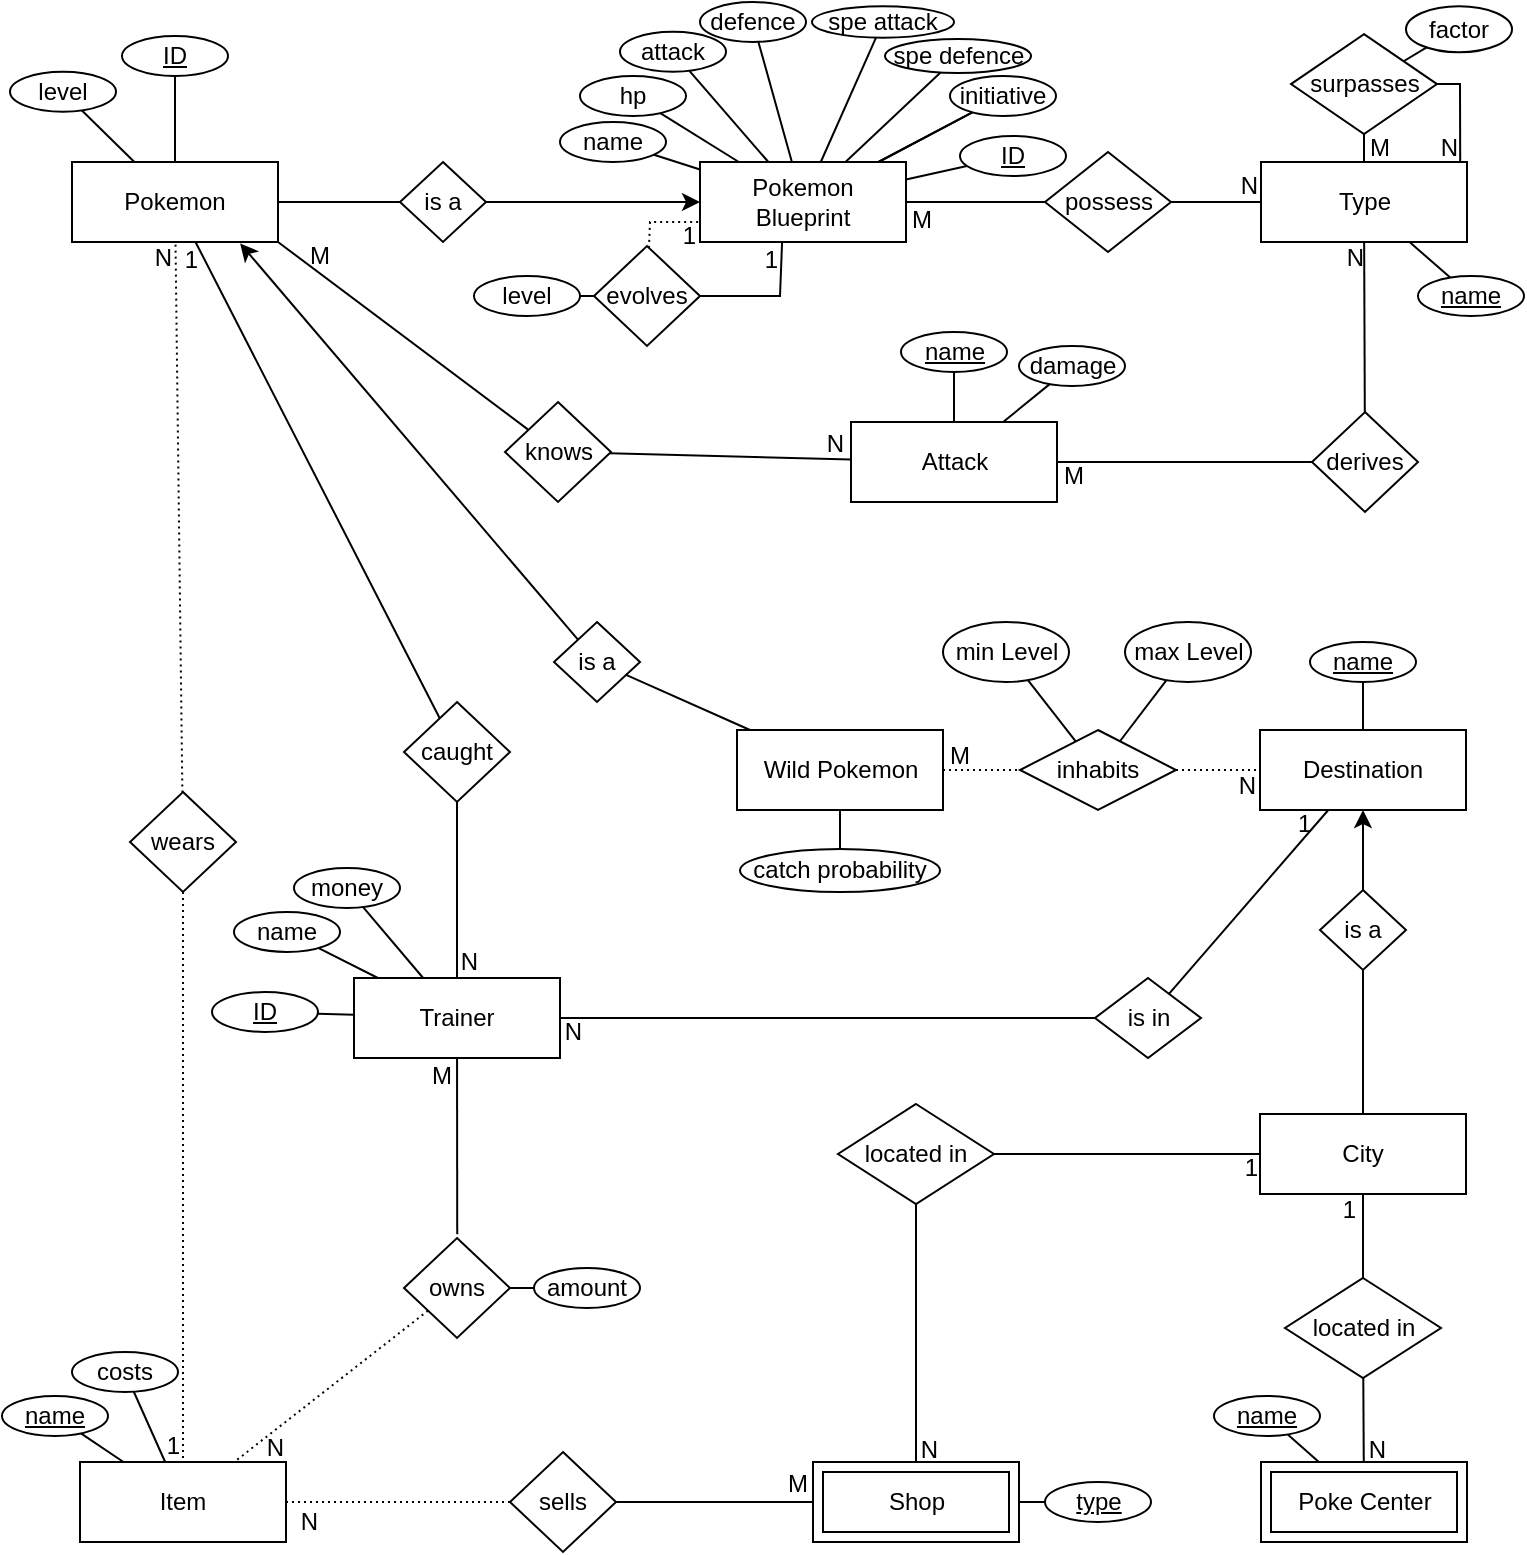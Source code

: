 <mxfile version="26.2.2">
  <diagram id="R2lEEEUBdFMjLlhIrx00" name="Page-1">
    <mxGraphModel dx="1428" dy="889" grid="1" gridSize="10" guides="1" tooltips="1" connect="1" arrows="1" fold="1" page="1" pageScale="1" pageWidth="780" pageHeight="780" math="0" shadow="0" extFonts="Permanent Marker^https://fonts.googleapis.com/css?family=Permanent+Marker">
      <root>
        <mxCell id="0" />
        <mxCell id="1" parent="0" />
        <mxCell id="oy4XWmKs3pjn0zVDLYOn-62" value="is a" style="shape=rhombus;perimeter=rhombusPerimeter;whiteSpace=wrap;html=1;align=center;" parent="1" vertex="1">
          <mxGeometry x="282" y="315" width="43" height="40" as="geometry" />
        </mxCell>
        <mxCell id="oy4XWmKs3pjn0zVDLYOn-63" value="Pokemon" style="whiteSpace=wrap;html=1;align=center;" parent="1" vertex="1">
          <mxGeometry x="41" y="85" width="103" height="40" as="geometry" />
        </mxCell>
        <mxCell id="oy4XWmKs3pjn0zVDLYOn-66" value="Wild Pokemon" style="whiteSpace=wrap;html=1;align=center;" parent="1" vertex="1">
          <mxGeometry x="373.5" y="369" width="103" height="40" as="geometry" />
        </mxCell>
        <mxCell id="oy4XWmKs3pjn0zVDLYOn-67" value="" style="endArrow=none;html=1;rounded=0;" parent="1" source="oy4XWmKs3pjn0zVDLYOn-62" target="oy4XWmKs3pjn0zVDLYOn-66" edge="1">
          <mxGeometry relative="1" as="geometry">
            <mxPoint x="325" y="325" as="sourcePoint" />
            <mxPoint x="485" y="325" as="targetPoint" />
          </mxGeometry>
        </mxCell>
        <mxCell id="oy4XWmKs3pjn0zVDLYOn-68" value="Destination" style="whiteSpace=wrap;html=1;align=center;" parent="1" vertex="1">
          <mxGeometry x="635" y="369" width="103" height="40" as="geometry" />
        </mxCell>
        <mxCell id="oy4XWmKs3pjn0zVDLYOn-69" value="Trainer" style="whiteSpace=wrap;html=1;align=center;" parent="1" vertex="1">
          <mxGeometry x="182" y="493" width="103" height="40" as="geometry" />
        </mxCell>
        <mxCell id="oy4XWmKs3pjn0zVDLYOn-70" value="Attack" style="whiteSpace=wrap;html=1;align=center;" parent="1" vertex="1">
          <mxGeometry x="430.5" y="215" width="103" height="40" as="geometry" />
        </mxCell>
        <mxCell id="oy4XWmKs3pjn0zVDLYOn-71" value="City" style="whiteSpace=wrap;html=1;align=center;" parent="1" vertex="1">
          <mxGeometry x="635" y="561" width="103" height="40" as="geometry" />
        </mxCell>
        <mxCell id="oy4XWmKs3pjn0zVDLYOn-74" style="edgeStyle=orthogonalEdgeStyle;rounded=0;orthogonalLoop=1;jettySize=auto;html=1;" parent="1" source="oy4XWmKs3pjn0zVDLYOn-73" target="oy4XWmKs3pjn0zVDLYOn-68" edge="1">
          <mxGeometry relative="1" as="geometry" />
        </mxCell>
        <mxCell id="oy4XWmKs3pjn0zVDLYOn-73" value="is a" style="shape=rhombus;perimeter=rhombusPerimeter;whiteSpace=wrap;html=1;align=center;" parent="1" vertex="1">
          <mxGeometry x="665" y="449" width="43" height="40" as="geometry" />
        </mxCell>
        <mxCell id="oy4XWmKs3pjn0zVDLYOn-75" value="" style="endArrow=none;html=1;rounded=0;" parent="1" source="oy4XWmKs3pjn0zVDLYOn-71" target="oy4XWmKs3pjn0zVDLYOn-73" edge="1">
          <mxGeometry relative="1" as="geometry">
            <mxPoint x="325" y="325" as="sourcePoint" />
            <mxPoint x="485" y="325" as="targetPoint" />
          </mxGeometry>
        </mxCell>
        <mxCell id="oy4XWmKs3pjn0zVDLYOn-80" value="caught" style="shape=rhombus;perimeter=rhombusPerimeter;whiteSpace=wrap;html=1;align=center;" parent="1" vertex="1">
          <mxGeometry x="207" y="355" width="53" height="50" as="geometry" />
        </mxCell>
        <mxCell id="oy4XWmKs3pjn0zVDLYOn-86" value="Poke Center" style="shape=ext;margin=3;double=1;whiteSpace=wrap;html=1;align=center;" parent="1" vertex="1">
          <mxGeometry x="635.5" y="735" width="103" height="40" as="geometry" />
        </mxCell>
        <mxCell id="oy4XWmKs3pjn0zVDLYOn-87" value="located in" style="shape=rhombus;perimeter=rhombusPerimeter;whiteSpace=wrap;html=1;align=center;" parent="1" vertex="1">
          <mxGeometry x="647.5" y="643" width="78" height="50" as="geometry" />
        </mxCell>
        <mxCell id="oy4XWmKs3pjn0zVDLYOn-90" value="Shop" style="shape=ext;margin=3;double=1;whiteSpace=wrap;html=1;align=center;" parent="1" vertex="1">
          <mxGeometry x="411.5" y="735" width="103" height="40" as="geometry" />
        </mxCell>
        <mxCell id="oy4XWmKs3pjn0zVDLYOn-92" value="located in" style="shape=rhombus;perimeter=rhombusPerimeter;whiteSpace=wrap;html=1;align=center;" parent="1" vertex="1">
          <mxGeometry x="424" y="556" width="78" height="50" as="geometry" />
        </mxCell>
        <mxCell id="oy4XWmKs3pjn0zVDLYOn-94" value="Item" style="whiteSpace=wrap;html=1;align=center;" parent="1" vertex="1">
          <mxGeometry x="45" y="735" width="103" height="40" as="geometry" />
        </mxCell>
        <mxCell id="oy4XWmKs3pjn0zVDLYOn-98" value="owns" style="shape=rhombus;perimeter=rhombusPerimeter;whiteSpace=wrap;html=1;align=center;" parent="1" vertex="1">
          <mxGeometry x="207" y="623" width="53" height="50" as="geometry" />
        </mxCell>
        <mxCell id="oy4XWmKs3pjn0zVDLYOn-106" value="" style="endArrow=none;html=1;rounded=0;" parent="1" target="oy4XWmKs3pjn0zVDLYOn-69" edge="1">
          <mxGeometry relative="1" as="geometry">
            <mxPoint x="233.62" y="621.113" as="sourcePoint" />
            <mxPoint x="234" y="542" as="targetPoint" />
          </mxGeometry>
        </mxCell>
        <mxCell id="oy4XWmKs3pjn0zVDLYOn-107" value="M" style="resizable=0;html=1;whiteSpace=wrap;align=right;verticalAlign=bottom;" parent="oy4XWmKs3pjn0zVDLYOn-106" connectable="0" vertex="1">
          <mxGeometry x="1" relative="1" as="geometry">
            <mxPoint x="-1" y="17" as="offset" />
          </mxGeometry>
        </mxCell>
        <mxCell id="oy4XWmKs3pjn0zVDLYOn-111" value="wears" style="shape=rhombus;perimeter=rhombusPerimeter;whiteSpace=wrap;html=1;align=center;" parent="1" vertex="1">
          <mxGeometry x="70" y="400" width="53" height="50" as="geometry" />
        </mxCell>
        <mxCell id="oy4XWmKs3pjn0zVDLYOn-122" value="" style="endArrow=none;html=1;rounded=0;" parent="1" source="oy4XWmKs3pjn0zVDLYOn-83" target="oy4XWmKs3pjn0zVDLYOn-70" edge="1">
          <mxGeometry relative="1" as="geometry">
            <mxPoint x="286.691" y="93.027" as="sourcePoint" />
            <mxPoint x="555.5" y="219" as="targetPoint" />
          </mxGeometry>
        </mxCell>
        <mxCell id="oy4XWmKs3pjn0zVDLYOn-124" value="N" style="resizable=0;html=1;whiteSpace=wrap;align=right;verticalAlign=bottom;" parent="oy4XWmKs3pjn0zVDLYOn-122" connectable="0" vertex="1">
          <mxGeometry x="1" relative="1" as="geometry">
            <mxPoint x="-2" y="1" as="offset" />
          </mxGeometry>
        </mxCell>
        <mxCell id="oy4XWmKs3pjn0zVDLYOn-125" value="" style="endArrow=none;html=1;rounded=0;exitX=1;exitY=1;exitDx=0;exitDy=0;" parent="1" source="oy4XWmKs3pjn0zVDLYOn-63" target="oy4XWmKs3pjn0zVDLYOn-83" edge="1">
          <mxGeometry relative="1" as="geometry">
            <mxPoint x="99" y="125" as="sourcePoint" />
            <mxPoint x="56" y="265" as="targetPoint" />
          </mxGeometry>
        </mxCell>
        <mxCell id="oy4XWmKs3pjn0zVDLYOn-126" value="M" style="resizable=0;html=1;whiteSpace=wrap;align=left;verticalAlign=bottom;" parent="oy4XWmKs3pjn0zVDLYOn-125" connectable="0" vertex="1">
          <mxGeometry x="-1" relative="1" as="geometry">
            <mxPoint x="14" y="15" as="offset" />
          </mxGeometry>
        </mxCell>
        <mxCell id="oy4XWmKs3pjn0zVDLYOn-83" value="knows" style="shape=rhombus;perimeter=rhombusPerimeter;whiteSpace=wrap;html=1;align=center;" parent="1" vertex="1">
          <mxGeometry x="257.5" y="205" width="53" height="50" as="geometry" />
        </mxCell>
        <mxCell id="oy4XWmKs3pjn0zVDLYOn-128" value="" style="endArrow=none;html=1;rounded=0;" parent="1" source="oy4XWmKs3pjn0zVDLYOn-80" target="oy4XWmKs3pjn0zVDLYOn-69" edge="1">
          <mxGeometry relative="1" as="geometry">
            <mxPoint x="355" y="415" as="sourcePoint" />
            <mxPoint x="515" y="415" as="targetPoint" />
          </mxGeometry>
        </mxCell>
        <mxCell id="oy4XWmKs3pjn0zVDLYOn-129" value="N" style="resizable=0;html=1;whiteSpace=wrap;align=right;verticalAlign=bottom;" parent="oy4XWmKs3pjn0zVDLYOn-128" connectable="0" vertex="1">
          <mxGeometry x="1" relative="1" as="geometry">
            <mxPoint x="12" as="offset" />
          </mxGeometry>
        </mxCell>
        <mxCell id="oy4XWmKs3pjn0zVDLYOn-130" value="" style="endArrow=none;html=1;rounded=0;" parent="1" source="oy4XWmKs3pjn0zVDLYOn-80" target="oy4XWmKs3pjn0zVDLYOn-63" edge="1">
          <mxGeometry relative="1" as="geometry">
            <mxPoint x="355" y="415" as="sourcePoint" />
            <mxPoint x="515" y="415" as="targetPoint" />
          </mxGeometry>
        </mxCell>
        <mxCell id="oy4XWmKs3pjn0zVDLYOn-131" value="1" style="resizable=0;html=1;whiteSpace=wrap;align=right;verticalAlign=bottom;" parent="oy4XWmKs3pjn0zVDLYOn-130" connectable="0" vertex="1">
          <mxGeometry x="1" relative="1" as="geometry">
            <mxPoint x="3" y="17" as="offset" />
          </mxGeometry>
        </mxCell>
        <mxCell id="oy4XWmKs3pjn0zVDLYOn-133" value="" style="endArrow=none;html=1;rounded=0;" parent="1" source="oy4XWmKs3pjn0zVDLYOn-68" target="oy4XWmKs3pjn0zVDLYOn-135" edge="1">
          <mxGeometry relative="1" as="geometry">
            <mxPoint x="477.5" y="395" as="sourcePoint" />
            <mxPoint x="477.5" y="205" as="targetPoint" />
          </mxGeometry>
        </mxCell>
        <mxCell id="oy4XWmKs3pjn0zVDLYOn-134" value="1" style="resizable=0;html=1;whiteSpace=wrap;align=left;verticalAlign=bottom;" parent="oy4XWmKs3pjn0zVDLYOn-133" connectable="0" vertex="1">
          <mxGeometry x="-1" relative="1" as="geometry">
            <mxPoint x="-17" y="15" as="offset" />
          </mxGeometry>
        </mxCell>
        <mxCell id="oy4XWmKs3pjn0zVDLYOn-135" value="is in" style="shape=rhombus;perimeter=rhombusPerimeter;whiteSpace=wrap;html=1;align=center;" parent="1" vertex="1">
          <mxGeometry x="552.5" y="493" width="53" height="40" as="geometry" />
        </mxCell>
        <mxCell id="oy4XWmKs3pjn0zVDLYOn-136" value="" style="endArrow=none;html=1;rounded=0;" parent="1" source="oy4XWmKs3pjn0zVDLYOn-135" target="oy4XWmKs3pjn0zVDLYOn-69" edge="1">
          <mxGeometry relative="1" as="geometry">
            <mxPoint x="117.5" y="405" as="sourcePoint" />
            <mxPoint x="477.5" y="205" as="targetPoint" />
          </mxGeometry>
        </mxCell>
        <mxCell id="oy4XWmKs3pjn0zVDLYOn-137" value="N" style="resizable=0;html=1;whiteSpace=wrap;align=right;verticalAlign=bottom;" parent="oy4XWmKs3pjn0zVDLYOn-136" connectable="0" vertex="1">
          <mxGeometry x="1" relative="1" as="geometry">
            <mxPoint x="12" y="15" as="offset" />
          </mxGeometry>
        </mxCell>
        <mxCell id="oy4XWmKs3pjn0zVDLYOn-141" value="" style="endArrow=none;html=1;rounded=0;" parent="1" source="oy4XWmKs3pjn0zVDLYOn-90" target="oy4XWmKs3pjn0zVDLYOn-95" edge="1">
          <mxGeometry relative="1" as="geometry">
            <mxPoint x="305" y="595" as="sourcePoint" />
            <mxPoint x="115" y="555" as="targetPoint" />
          </mxGeometry>
        </mxCell>
        <mxCell id="oy4XWmKs3pjn0zVDLYOn-142" value="M" style="resizable=0;html=1;whiteSpace=wrap;align=left;verticalAlign=bottom;" parent="oy4XWmKs3pjn0zVDLYOn-141" connectable="0" vertex="1">
          <mxGeometry x="-1" relative="1" as="geometry">
            <mxPoint x="-15" y="-1" as="offset" />
          </mxGeometry>
        </mxCell>
        <mxCell id="oy4XWmKs3pjn0zVDLYOn-95" value="sells" style="shape=rhombus;perimeter=rhombusPerimeter;whiteSpace=wrap;html=1;align=center;" parent="1" vertex="1">
          <mxGeometry x="260" y="730" width="53" height="50" as="geometry" />
        </mxCell>
        <mxCell id="oy4XWmKs3pjn0zVDLYOn-146" value="" style="endArrow=none;html=1;rounded=0;dashed=1;dashPattern=1 2;" parent="1" source="oy4XWmKs3pjn0zVDLYOn-98" target="oy4XWmKs3pjn0zVDLYOn-94" edge="1">
          <mxGeometry relative="1" as="geometry">
            <mxPoint x="185" y="525" as="sourcePoint" />
            <mxPoint x="515" y="415" as="targetPoint" />
          </mxGeometry>
        </mxCell>
        <mxCell id="oy4XWmKs3pjn0zVDLYOn-147" value="N" style="resizable=0;html=1;whiteSpace=wrap;align=right;verticalAlign=bottom;" parent="oy4XWmKs3pjn0zVDLYOn-146" connectable="0" vertex="1">
          <mxGeometry x="1" relative="1" as="geometry">
            <mxPoint x="26" y="1" as="offset" />
          </mxGeometry>
        </mxCell>
        <mxCell id="oy4XWmKs3pjn0zVDLYOn-148" value="" style="endArrow=none;html=1;rounded=0;" parent="1" source="oy4XWmKs3pjn0zVDLYOn-92" target="oy4XWmKs3pjn0zVDLYOn-90" edge="1">
          <mxGeometry relative="1" as="geometry">
            <mxPoint x="355" y="415" as="sourcePoint" />
            <mxPoint x="515" y="415" as="targetPoint" />
          </mxGeometry>
        </mxCell>
        <mxCell id="oy4XWmKs3pjn0zVDLYOn-149" value="N" style="resizable=0;html=1;whiteSpace=wrap;align=right;verticalAlign=bottom;" parent="oy4XWmKs3pjn0zVDLYOn-148" connectable="0" vertex="1">
          <mxGeometry x="1" relative="1" as="geometry">
            <mxPoint x="12" y="2" as="offset" />
          </mxGeometry>
        </mxCell>
        <mxCell id="oy4XWmKs3pjn0zVDLYOn-150" value="" style="endArrow=none;html=1;rounded=0;" parent="1" source="oy4XWmKs3pjn0zVDLYOn-92" target="oy4XWmKs3pjn0zVDLYOn-71" edge="1">
          <mxGeometry relative="1" as="geometry">
            <mxPoint x="535" y="625" as="sourcePoint" />
            <mxPoint x="415" y="619" as="targetPoint" />
          </mxGeometry>
        </mxCell>
        <mxCell id="oy4XWmKs3pjn0zVDLYOn-151" value="1" style="resizable=0;html=1;whiteSpace=wrap;align=right;verticalAlign=bottom;" parent="oy4XWmKs3pjn0zVDLYOn-150" connectable="0" vertex="1">
          <mxGeometry x="1" relative="1" as="geometry">
            <mxPoint y="15" as="offset" />
          </mxGeometry>
        </mxCell>
        <mxCell id="oy4XWmKs3pjn0zVDLYOn-152" value="" style="endArrow=none;html=1;rounded=0;" parent="1" source="oy4XWmKs3pjn0zVDLYOn-87" target="oy4XWmKs3pjn0zVDLYOn-86" edge="1">
          <mxGeometry relative="1" as="geometry">
            <mxPoint x="499" y="627" as="sourcePoint" />
            <mxPoint x="445" y="565" as="targetPoint" />
          </mxGeometry>
        </mxCell>
        <mxCell id="oy4XWmKs3pjn0zVDLYOn-153" value="N" style="resizable=0;html=1;whiteSpace=wrap;align=right;verticalAlign=bottom;" parent="oy4XWmKs3pjn0zVDLYOn-152" connectable="0" vertex="1">
          <mxGeometry x="1" relative="1" as="geometry">
            <mxPoint x="13" y="3" as="offset" />
          </mxGeometry>
        </mxCell>
        <mxCell id="oy4XWmKs3pjn0zVDLYOn-154" value="" style="endArrow=none;html=1;rounded=0;" parent="1" source="oy4XWmKs3pjn0zVDLYOn-87" target="oy4XWmKs3pjn0zVDLYOn-71" edge="1">
          <mxGeometry relative="1" as="geometry">
            <mxPoint x="559" y="623" as="sourcePoint" />
            <mxPoint x="645" y="599" as="targetPoint" />
          </mxGeometry>
        </mxCell>
        <mxCell id="oy4XWmKs3pjn0zVDLYOn-155" value="1" style="resizable=0;html=1;whiteSpace=wrap;align=right;verticalAlign=bottom;" parent="oy4XWmKs3pjn0zVDLYOn-154" connectable="0" vertex="1">
          <mxGeometry x="1" relative="1" as="geometry">
            <mxPoint x="-2" y="16" as="offset" />
          </mxGeometry>
        </mxCell>
        <mxCell id="EIcoKnqhOw7Y9KkXc619-2" value="Type" style="whiteSpace=wrap;html=1;align=center;" parent="1" vertex="1">
          <mxGeometry x="635.5" y="85" width="103" height="40" as="geometry" />
        </mxCell>
        <mxCell id="EIcoKnqhOw7Y9KkXc619-6" value="" style="endArrow=none;html=1;rounded=0;elbow=vertical;" parent="1" source="EIcoKnqhOw7Y9KkXc619-10" target="EIcoKnqhOw7Y9KkXc619-2" edge="1">
          <mxGeometry relative="1" as="geometry">
            <mxPoint x="325" y="455" as="sourcePoint" />
            <mxPoint x="485" y="455" as="targetPoint" />
          </mxGeometry>
        </mxCell>
        <mxCell id="EIcoKnqhOw7Y9KkXc619-8" value="N" style="resizable=0;html=1;whiteSpace=wrap;align=right;verticalAlign=bottom;" parent="EIcoKnqhOw7Y9KkXc619-6" connectable="0" vertex="1">
          <mxGeometry x="1" relative="1" as="geometry" />
        </mxCell>
        <mxCell id="EIcoKnqhOw7Y9KkXc619-9" style="edgeStyle=elbowEdgeStyle;shape=arrow;rounded=0;orthogonalLoop=1;jettySize=auto;elbow=vertical;html=1;exitX=0.5;exitY=1;exitDx=0;exitDy=0;" parent="1" source="EIcoKnqhOw7Y9KkXc619-2" target="EIcoKnqhOw7Y9KkXc619-2" edge="1">
          <mxGeometry relative="1" as="geometry" />
        </mxCell>
        <mxCell id="EIcoKnqhOw7Y9KkXc619-11" value="" style="endArrow=none;html=1;rounded=0;elbow=vertical;" parent="1" source="py68GvTZYO0u-INU6iXj-1" target="EIcoKnqhOw7Y9KkXc619-10" edge="1">
          <mxGeometry relative="1" as="geometry">
            <mxPoint x="115" y="11.5" as="sourcePoint" />
            <mxPoint x="391.606" y="216.505" as="targetPoint" />
          </mxGeometry>
        </mxCell>
        <mxCell id="EIcoKnqhOw7Y9KkXc619-12" value="M" style="resizable=0;html=1;whiteSpace=wrap;align=left;verticalAlign=bottom;" parent="EIcoKnqhOw7Y9KkXc619-11" connectable="0" vertex="1">
          <mxGeometry x="-1" relative="1" as="geometry">
            <mxPoint x="1" y="17" as="offset" />
          </mxGeometry>
        </mxCell>
        <mxCell id="EIcoKnqhOw7Y9KkXc619-10" value="possess" style="shape=rhombus;perimeter=rhombusPerimeter;whiteSpace=wrap;html=1;align=center;" parent="1" vertex="1">
          <mxGeometry x="527.5" y="80" width="63" height="50" as="geometry" />
        </mxCell>
        <mxCell id="EIcoKnqhOw7Y9KkXc619-14" value="" style="endArrow=none;html=1;rounded=0;elbow=vertical;entryX=0.967;entryY=0.011;entryDx=0;entryDy=0;entryPerimeter=0;" parent="1" source="EIcoKnqhOw7Y9KkXc619-17" target="EIcoKnqhOw7Y9KkXc619-2" edge="1">
          <mxGeometry relative="1" as="geometry">
            <mxPoint x="838.5" y="404.56" as="sourcePoint" />
            <mxPoint x="719" y="79.06" as="targetPoint" />
            <Array as="points">
              <mxPoint x="735" y="46.06" />
            </Array>
          </mxGeometry>
        </mxCell>
        <mxCell id="EIcoKnqhOw7Y9KkXc619-16" value="N" style="resizable=0;html=1;whiteSpace=wrap;align=right;verticalAlign=bottom;" parent="EIcoKnqhOw7Y9KkXc619-14" connectable="0" vertex="1">
          <mxGeometry x="1" relative="1" as="geometry">
            <mxPoint y="1" as="offset" />
          </mxGeometry>
        </mxCell>
        <mxCell id="EIcoKnqhOw7Y9KkXc619-21" value="" style="endArrow=none;html=1;rounded=0;elbow=vertical;" parent="1" source="EIcoKnqhOw7Y9KkXc619-2" target="EIcoKnqhOw7Y9KkXc619-17" edge="1">
          <mxGeometry relative="1" as="geometry">
            <mxPoint x="558.5" y="853.56" as="sourcePoint" />
            <mxPoint x="476.5" y="903.56" as="targetPoint" />
          </mxGeometry>
        </mxCell>
        <mxCell id="EIcoKnqhOw7Y9KkXc619-22" value="M" style="resizable=0;html=1;whiteSpace=wrap;align=left;verticalAlign=bottom;" parent="EIcoKnqhOw7Y9KkXc619-21" connectable="0" vertex="1">
          <mxGeometry x="-1" relative="1" as="geometry">
            <mxPoint x="1" y="1" as="offset" />
          </mxGeometry>
        </mxCell>
        <mxCell id="EIcoKnqhOw7Y9KkXc619-17" value="surpasses" style="shape=rhombus;perimeter=rhombusPerimeter;whiteSpace=wrap;html=1;align=center;" parent="1" vertex="1">
          <mxGeometry x="650.5" y="21.06" width="73" height="50" as="geometry" />
        </mxCell>
        <mxCell id="EIcoKnqhOw7Y9KkXc619-24" value="" style="endArrow=none;html=1;rounded=0;dashed=1;dashPattern=1 2;elbow=vertical;" parent="1" source="oy4XWmKs3pjn0zVDLYOn-76" target="oy4XWmKs3pjn0zVDLYOn-68" edge="1">
          <mxGeometry relative="1" as="geometry">
            <mxPoint x="325" y="455" as="sourcePoint" />
            <mxPoint x="485" y="455" as="targetPoint" />
          </mxGeometry>
        </mxCell>
        <mxCell id="EIcoKnqhOw7Y9KkXc619-26" value="N" style="resizable=0;html=1;whiteSpace=wrap;align=right;verticalAlign=bottom;" parent="EIcoKnqhOw7Y9KkXc619-24" connectable="0" vertex="1">
          <mxGeometry x="1" relative="1" as="geometry">
            <mxPoint x="-1" y="16" as="offset" />
          </mxGeometry>
        </mxCell>
        <mxCell id="EIcoKnqhOw7Y9KkXc619-28" value="" style="endArrow=none;html=1;rounded=0;dashed=1;dashPattern=1 2;elbow=vertical;" parent="1" source="oy4XWmKs3pjn0zVDLYOn-66" target="oy4XWmKs3pjn0zVDLYOn-76" edge="1">
          <mxGeometry relative="1" as="geometry">
            <mxPoint x="685" y="125" as="sourcePoint" />
            <mxPoint x="685" y="315" as="targetPoint" />
          </mxGeometry>
        </mxCell>
        <mxCell id="EIcoKnqhOw7Y9KkXc619-29" value="M" style="resizable=0;html=1;whiteSpace=wrap;align=left;verticalAlign=bottom;" parent="EIcoKnqhOw7Y9KkXc619-28" connectable="0" vertex="1">
          <mxGeometry x="-1" relative="1" as="geometry">
            <mxPoint x="1" y="1" as="offset" />
          </mxGeometry>
        </mxCell>
        <mxCell id="oy4XWmKs3pjn0zVDLYOn-76" value="inhabits" style="shape=rhombus;perimeter=rhombusPerimeter;whiteSpace=wrap;html=1;align=center;" parent="1" vertex="1">
          <mxGeometry x="515" y="369" width="78" height="40" as="geometry" />
        </mxCell>
        <mxCell id="EIcoKnqhOw7Y9KkXc619-31" value="" style="endArrow=none;html=1;rounded=0;dashed=1;dashPattern=1 2;elbow=vertical;" parent="1" source="oy4XWmKs3pjn0zVDLYOn-111" target="oy4XWmKs3pjn0zVDLYOn-63" edge="1">
          <mxGeometry relative="1" as="geometry">
            <mxPoint x="325" y="455" as="sourcePoint" />
            <mxPoint x="265" y="435" as="targetPoint" />
          </mxGeometry>
        </mxCell>
        <mxCell id="EIcoKnqhOw7Y9KkXc619-32" value="N" style="resizable=0;html=1;whiteSpace=wrap;align=right;verticalAlign=bottom;" parent="EIcoKnqhOw7Y9KkXc619-31" connectable="0" vertex="1">
          <mxGeometry x="1" relative="1" as="geometry">
            <mxPoint y="17" as="offset" />
          </mxGeometry>
        </mxCell>
        <mxCell id="EIcoKnqhOw7Y9KkXc619-33" value="" style="endArrow=none;html=1;rounded=0;dashed=1;dashPattern=1 2;elbow=vertical;" parent="1" source="oy4XWmKs3pjn0zVDLYOn-111" target="oy4XWmKs3pjn0zVDLYOn-94" edge="1">
          <mxGeometry relative="1" as="geometry">
            <mxPoint x="325" y="455" as="sourcePoint" />
            <mxPoint x="205" y="555" as="targetPoint" />
          </mxGeometry>
        </mxCell>
        <mxCell id="EIcoKnqhOw7Y9KkXc619-34" value="1" style="resizable=0;html=1;whiteSpace=wrap;align=right;verticalAlign=bottom;" parent="EIcoKnqhOw7Y9KkXc619-33" connectable="0" vertex="1">
          <mxGeometry x="1" relative="1" as="geometry" />
        </mxCell>
        <mxCell id="EIcoKnqhOw7Y9KkXc619-35" value="" style="endArrow=none;html=1;rounded=0;dashed=1;dashPattern=1 2;elbow=vertical;" parent="1" source="oy4XWmKs3pjn0zVDLYOn-95" target="oy4XWmKs3pjn0zVDLYOn-94" edge="1">
          <mxGeometry relative="1" as="geometry">
            <mxPoint x="325" y="455" as="sourcePoint" />
            <mxPoint x="485" y="455" as="targetPoint" />
          </mxGeometry>
        </mxCell>
        <mxCell id="EIcoKnqhOw7Y9KkXc619-36" value="N" style="resizable=0;html=1;whiteSpace=wrap;align=right;verticalAlign=bottom;" parent="EIcoKnqhOw7Y9KkXc619-35" connectable="0" vertex="1">
          <mxGeometry x="1" relative="1" as="geometry">
            <mxPoint x="17" y="18" as="offset" />
          </mxGeometry>
        </mxCell>
        <mxCell id="EIcoKnqhOw7Y9KkXc619-37" value="factor" style="ellipse;whiteSpace=wrap;html=1;align=center;" parent="1" vertex="1">
          <mxGeometry x="708" y="7.13" width="53" height="23" as="geometry" />
        </mxCell>
        <mxCell id="EIcoKnqhOw7Y9KkXc619-38" value="" style="endArrow=none;html=1;rounded=0;elbow=vertical;" parent="1" source="EIcoKnqhOw7Y9KkXc619-37" target="EIcoKnqhOw7Y9KkXc619-17" edge="1">
          <mxGeometry relative="1" as="geometry">
            <mxPoint x="371" y="1035.06" as="sourcePoint" />
            <mxPoint x="531" y="1035.06" as="targetPoint" />
          </mxGeometry>
        </mxCell>
        <mxCell id="EIcoKnqhOw7Y9KkXc619-39" value="hp" style="ellipse;whiteSpace=wrap;html=1;align=center;" parent="1" vertex="1">
          <mxGeometry x="295" y="42" width="53" height="20" as="geometry" />
        </mxCell>
        <mxCell id="EIcoKnqhOw7Y9KkXc619-40" value="" style="endArrow=none;html=1;rounded=0;elbow=vertical;" parent="1" source="EIcoKnqhOw7Y9KkXc619-39" target="py68GvTZYO0u-INU6iXj-1" edge="1">
          <mxGeometry relative="1" as="geometry">
            <mxPoint x="542.5" y="178" as="sourcePoint" />
            <mxPoint x="378.411" y="48" as="targetPoint" />
          </mxGeometry>
        </mxCell>
        <mxCell id="EIcoKnqhOw7Y9KkXc619-41" value="attack" style="ellipse;whiteSpace=wrap;html=1;align=center;" parent="1" vertex="1">
          <mxGeometry x="315" y="19.88" width="53" height="20" as="geometry" />
        </mxCell>
        <mxCell id="EIcoKnqhOw7Y9KkXc619-42" value="" style="endArrow=none;html=1;rounded=0;elbow=vertical;" parent="1" source="EIcoKnqhOw7Y9KkXc619-41" target="py68GvTZYO0u-INU6iXj-1" edge="1">
          <mxGeometry relative="1" as="geometry">
            <mxPoint x="647.5" y="198" as="sourcePoint" />
            <mxPoint x="390.956" y="48" as="targetPoint" />
          </mxGeometry>
        </mxCell>
        <mxCell id="EIcoKnqhOw7Y9KkXc619-43" value="defence" style="ellipse;whiteSpace=wrap;html=1;align=center;" parent="1" vertex="1">
          <mxGeometry x="355" y="5" width="53" height="20" as="geometry" />
        </mxCell>
        <mxCell id="EIcoKnqhOw7Y9KkXc619-44" value="" style="endArrow=none;html=1;rounded=0;elbow=vertical;" parent="1" source="EIcoKnqhOw7Y9KkXc619-43" target="py68GvTZYO0u-INU6iXj-1" edge="1">
          <mxGeometry relative="1" as="geometry">
            <mxPoint x="368.5" y="-22" as="sourcePoint" />
            <mxPoint x="403.5" y="48" as="targetPoint" />
          </mxGeometry>
        </mxCell>
        <mxCell id="EIcoKnqhOw7Y9KkXc619-45" value="catch&amp;nbsp;&lt;span style=&quot;background-color: transparent; color: light-dark(rgb(0, 0, 0), rgb(255, 255, 255));&quot;&gt;probability&lt;/span&gt;" style="ellipse;whiteSpace=wrap;html=1;align=center;" parent="1" vertex="1">
          <mxGeometry x="375" y="428.5" width="100" height="21.5" as="geometry" />
        </mxCell>
        <mxCell id="EIcoKnqhOw7Y9KkXc619-47" value="" style="endArrow=none;html=1;rounded=0;elbow=vertical;" parent="1" source="EIcoKnqhOw7Y9KkXc619-45" target="oy4XWmKs3pjn0zVDLYOn-66" edge="1">
          <mxGeometry relative="1" as="geometry">
            <mxPoint x="115" y="15" as="sourcePoint" />
            <mxPoint x="120" y="105" as="targetPoint" />
          </mxGeometry>
        </mxCell>
        <mxCell id="EIcoKnqhOw7Y9KkXc619-48" value="level" style="ellipse;whiteSpace=wrap;html=1;align=center;" parent="1" vertex="1">
          <mxGeometry x="10" y="39.88" width="53" height="20" as="geometry" />
        </mxCell>
        <mxCell id="EIcoKnqhOw7Y9KkXc619-49" value="" style="endArrow=none;html=1;rounded=0;elbow=vertical;" parent="1" source="EIcoKnqhOw7Y9KkXc619-48" target="oy4XWmKs3pjn0zVDLYOn-63" edge="1">
          <mxGeometry relative="1" as="geometry">
            <mxPoint x="166" y="-43" as="sourcePoint" />
            <mxPoint x="80.5" y="62" as="targetPoint" />
          </mxGeometry>
        </mxCell>
        <mxCell id="EIcoKnqhOw7Y9KkXc619-50" value="min Level" style="ellipse;whiteSpace=wrap;html=1;align=center;" parent="1" vertex="1">
          <mxGeometry x="476.5" y="315" width="63" height="30" as="geometry" />
        </mxCell>
        <mxCell id="EIcoKnqhOw7Y9KkXc619-52" value="" style="endArrow=none;html=1;rounded=0;elbow=vertical;" parent="1" source="oy4XWmKs3pjn0zVDLYOn-76" target="EIcoKnqhOw7Y9KkXc619-50" edge="1">
          <mxGeometry relative="1" as="geometry">
            <mxPoint x="230" y="215" as="sourcePoint" />
            <mxPoint x="390" y="215" as="targetPoint" />
          </mxGeometry>
        </mxCell>
        <mxCell id="EIcoKnqhOw7Y9KkXc619-53" value="name" style="ellipse;whiteSpace=wrap;html=1;align=center;" parent="1" vertex="1">
          <mxGeometry x="285" y="65" width="53" height="20" as="geometry" />
        </mxCell>
        <mxCell id="EIcoKnqhOw7Y9KkXc619-54" value="" style="endArrow=none;html=1;rounded=0;elbow=vertical;" parent="1" source="EIcoKnqhOw7Y9KkXc619-53" target="py68GvTZYO0u-INU6iXj-1" edge="1">
          <mxGeometry relative="1" as="geometry">
            <mxPoint x="476.5" y="-22" as="sourcePoint" />
            <mxPoint x="366.948" y="48" as="targetPoint" />
          </mxGeometry>
        </mxCell>
        <mxCell id="EIcoKnqhOw7Y9KkXc619-57" value="" style="endArrow=none;html=1;rounded=0;elbow=vertical;" parent="1" source="jV4Vpd2NY_LCtvI46k15-21" target="py68GvTZYO0u-INU6iXj-1" edge="1">
          <mxGeometry relative="1" as="geometry">
            <mxPoint x="489.04" y="113.951" as="sourcePoint" />
            <mxPoint x="458" y="114.5" as="targetPoint" />
          </mxGeometry>
        </mxCell>
        <mxCell id="EIcoKnqhOw7Y9KkXc619-59" value="" style="endArrow=none;html=1;rounded=0;elbow=vertical;" parent="1" source="EIcoKnqhOw7Y9KkXc619-82" target="EIcoKnqhOw7Y9KkXc619-2" edge="1">
          <mxGeometry relative="1" as="geometry">
            <mxPoint x="670.749" y="420.878" as="sourcePoint" />
            <mxPoint x="217.5" y="982.06" as="targetPoint" />
          </mxGeometry>
        </mxCell>
        <mxCell id="EIcoKnqhOw7Y9KkXc619-60" value="name" style="ellipse;whiteSpace=wrap;html=1;align=center;" parent="1" vertex="1">
          <mxGeometry x="122" y="460" width="53" height="20" as="geometry" />
        </mxCell>
        <mxCell id="EIcoKnqhOw7Y9KkXc619-64" value="" style="endArrow=none;html=1;rounded=0;elbow=vertical;" parent="1" source="oy4XWmKs3pjn0zVDLYOn-69" target="EIcoKnqhOw7Y9KkXc619-60" edge="1">
          <mxGeometry relative="1" as="geometry">
            <mxPoint x="130" y="423" as="sourcePoint" />
            <mxPoint x="290" y="423" as="targetPoint" />
          </mxGeometry>
        </mxCell>
        <mxCell id="EIcoKnqhOw7Y9KkXc619-66" value="" style="endArrow=none;html=1;rounded=0;elbow=vertical;" parent="1" source="oy4XWmKs3pjn0zVDLYOn-94" target="EIcoKnqhOw7Y9KkXc619-77" edge="1">
          <mxGeometry relative="1" as="geometry">
            <mxPoint x="-10" y="705" as="sourcePoint" />
            <mxPoint x="30" y="675" as="targetPoint" />
          </mxGeometry>
        </mxCell>
        <mxCell id="EIcoKnqhOw7Y9KkXc619-69" value="" style="endArrow=none;html=1;rounded=0;elbow=vertical;" parent="1" source="oy4XWmKs3pjn0zVDLYOn-68" target="EIcoKnqhOw7Y9KkXc619-90" edge="1">
          <mxGeometry relative="1" as="geometry">
            <mxPoint x="665" y="345" as="sourcePoint" />
            <mxPoint x="725.715" y="375.715" as="targetPoint" />
          </mxGeometry>
        </mxCell>
        <mxCell id="EIcoKnqhOw7Y9KkXc619-71" value="" style="endArrow=none;html=1;rounded=0;elbow=vertical;" parent="1" source="oy4XWmKs3pjn0zVDLYOn-69" target="EIcoKnqhOw7Y9KkXc619-72" edge="1">
          <mxGeometry relative="1" as="geometry">
            <mxPoint x="158" y="333" as="sourcePoint" />
            <mxPoint x="162.785" y="301.725" as="targetPoint" />
          </mxGeometry>
        </mxCell>
        <mxCell id="EIcoKnqhOw7Y9KkXc619-72" value="ID" style="ellipse;whiteSpace=wrap;html=1;align=center;fontStyle=4;" parent="1" vertex="1">
          <mxGeometry x="111" y="500" width="53" height="20" as="geometry" />
        </mxCell>
        <mxCell id="EIcoKnqhOw7Y9KkXc619-75" value="" style="endArrow=none;html=1;rounded=0;elbow=vertical;entryX=0.5;entryY=0;entryDx=0;entryDy=0;" parent="1" source="oy4XWmKs3pjn0zVDLYOn-70" target="EIcoKnqhOw7Y9KkXc619-76" edge="1">
          <mxGeometry relative="1" as="geometry">
            <mxPoint x="352.5" y="655.26" as="sourcePoint" />
            <mxPoint x="482.0" y="277" as="targetPoint" />
          </mxGeometry>
        </mxCell>
        <mxCell id="EIcoKnqhOw7Y9KkXc619-76" value="name" style="ellipse;whiteSpace=wrap;html=1;align=center;fontStyle=4;" parent="1" vertex="1">
          <mxGeometry x="455.5" y="170" width="53" height="20" as="geometry" />
        </mxCell>
        <mxCell id="EIcoKnqhOw7Y9KkXc619-77" value="name" style="ellipse;whiteSpace=wrap;html=1;align=center;fontStyle=4;" parent="1" vertex="1">
          <mxGeometry x="6" y="702" width="53" height="20" as="geometry" />
        </mxCell>
        <mxCell id="EIcoKnqhOw7Y9KkXc619-78" value="max Level" style="ellipse;whiteSpace=wrap;html=1;align=center;" parent="1" vertex="1">
          <mxGeometry x="567.5" y="315" width="63" height="30" as="geometry" />
        </mxCell>
        <mxCell id="EIcoKnqhOw7Y9KkXc619-79" value="" style="endArrow=none;html=1;rounded=0;elbow=vertical;" parent="1" source="oy4XWmKs3pjn0zVDLYOn-76" target="EIcoKnqhOw7Y9KkXc619-78" edge="1">
          <mxGeometry relative="1" as="geometry">
            <mxPoint x="710" y="213" as="sourcePoint" />
            <mxPoint x="735" y="193" as="targetPoint" />
          </mxGeometry>
        </mxCell>
        <mxCell id="EIcoKnqhOw7Y9KkXc619-82" value="name" style="ellipse;whiteSpace=wrap;html=1;align=center;fontStyle=4;" parent="1" vertex="1">
          <mxGeometry x="714" y="142" width="53" height="20" as="geometry" />
        </mxCell>
        <mxCell id="EIcoKnqhOw7Y9KkXc619-83" value="money" style="ellipse;whiteSpace=wrap;html=1;align=center;" parent="1" vertex="1">
          <mxGeometry x="152" y="438" width="53" height="20" as="geometry" />
        </mxCell>
        <mxCell id="EIcoKnqhOw7Y9KkXc619-84" value="" style="endArrow=none;html=1;rounded=0;elbow=vertical;" parent="1" source="oy4XWmKs3pjn0zVDLYOn-69" target="EIcoKnqhOw7Y9KkXc619-83" edge="1">
          <mxGeometry relative="1" as="geometry">
            <mxPoint x="138" y="463" as="sourcePoint" />
            <mxPoint x="315" y="563" as="targetPoint" />
          </mxGeometry>
        </mxCell>
        <mxCell id="EIcoKnqhOw7Y9KkXc619-85" value="costs" style="ellipse;whiteSpace=wrap;html=1;align=center;" parent="1" vertex="1">
          <mxGeometry x="41" y="680" width="53" height="20" as="geometry" />
        </mxCell>
        <mxCell id="EIcoKnqhOw7Y9KkXc619-86" value="" style="endArrow=none;html=1;rounded=0;elbow=vertical;" parent="1" source="oy4XWmKs3pjn0zVDLYOn-94" target="EIcoKnqhOw7Y9KkXc619-85" edge="1">
          <mxGeometry relative="1" as="geometry">
            <mxPoint x="232" y="325" as="sourcePoint" />
            <mxPoint x="425" y="525" as="targetPoint" />
          </mxGeometry>
        </mxCell>
        <mxCell id="EIcoKnqhOw7Y9KkXc619-90" value="name" style="ellipse;whiteSpace=wrap;html=1;align=center;fontStyle=4;" parent="1" vertex="1">
          <mxGeometry x="660" y="325" width="53" height="20" as="geometry" />
        </mxCell>
        <mxCell id="SKxqaBeNZBVm__Oe-bV2-2" value="" style="endArrow=none;html=1;rounded=0;elbow=vertical;" parent="1" source="SKxqaBeNZBVm__Oe-bV2-1" target="py68GvTZYO0u-INU6iXj-1" edge="1">
          <mxGeometry relative="1" as="geometry">
            <mxPoint x="422.5" y="-23.5" as="sourcePoint" />
            <mxPoint x="416.044" y="48" as="targetPoint" />
          </mxGeometry>
        </mxCell>
        <mxCell id="BG2wjlnEhy1xPEQz9ARY-1" value="derives" style="shape=rhombus;perimeter=rhombusPerimeter;whiteSpace=wrap;html=1;align=center;" parent="1" vertex="1">
          <mxGeometry x="661" y="210" width="53" height="50" as="geometry" />
        </mxCell>
        <mxCell id="BG2wjlnEhy1xPEQz9ARY-2" value="" style="endArrow=none;html=1;rounded=0;elbow=vertical;" parent="1" source="BG2wjlnEhy1xPEQz9ARY-1" target="EIcoKnqhOw7Y9KkXc619-2" edge="1">
          <mxGeometry relative="1" as="geometry">
            <mxPoint x="670.99" y="647" as="sourcePoint" />
            <mxPoint x="730.027" y="157" as="targetPoint" />
          </mxGeometry>
        </mxCell>
        <mxCell id="BG2wjlnEhy1xPEQz9ARY-3" value="N" style="resizable=0;html=1;whiteSpace=wrap;align=right;verticalAlign=bottom;" parent="BG2wjlnEhy1xPEQz9ARY-2" connectable="0" vertex="1">
          <mxGeometry x="1" relative="1" as="geometry">
            <mxPoint x="1" y="16" as="offset" />
          </mxGeometry>
        </mxCell>
        <mxCell id="BG2wjlnEhy1xPEQz9ARY-4" value="" style="endArrow=none;html=1;rounded=0;elbow=vertical;" parent="1" source="oy4XWmKs3pjn0zVDLYOn-70" target="BG2wjlnEhy1xPEQz9ARY-1" edge="1">
          <mxGeometry relative="1" as="geometry">
            <mxPoint x="559.464" y="181.76" as="sourcePoint" />
            <mxPoint x="395.758" y="120.002" as="targetPoint" />
          </mxGeometry>
        </mxCell>
        <mxCell id="BG2wjlnEhy1xPEQz9ARY-5" value="M" style="resizable=0;html=1;whiteSpace=wrap;align=left;verticalAlign=bottom;" parent="BG2wjlnEhy1xPEQz9ARY-4" connectable="0" vertex="1">
          <mxGeometry x="-1" relative="1" as="geometry">
            <mxPoint x="1" y="15" as="offset" />
          </mxGeometry>
        </mxCell>
        <mxCell id="BG2wjlnEhy1xPEQz9ARY-6" value="type" style="ellipse;whiteSpace=wrap;html=1;align=center;fontStyle=4;" parent="1" vertex="1">
          <mxGeometry x="527.5" y="745" width="53" height="20" as="geometry" />
        </mxCell>
        <mxCell id="BG2wjlnEhy1xPEQz9ARY-8" value="" style="endArrow=none;html=1;rounded=0;" parent="1" source="BG2wjlnEhy1xPEQz9ARY-6" target="oy4XWmKs3pjn0zVDLYOn-90" edge="1">
          <mxGeometry relative="1" as="geometry">
            <mxPoint x="290" y="462" as="sourcePoint" />
            <mxPoint x="450" y="462" as="targetPoint" />
          </mxGeometry>
        </mxCell>
        <mxCell id="BG2wjlnEhy1xPEQz9ARY-10" value="" style="endArrow=none;html=1;rounded=0;elbow=vertical;" parent="1" source="oy4XWmKs3pjn0zVDLYOn-86" target="BG2wjlnEhy1xPEQz9ARY-11" edge="1">
          <mxGeometry relative="1" as="geometry">
            <mxPoint x="665" y="705" as="sourcePoint" />
            <mxPoint x="650" y="625" as="targetPoint" />
          </mxGeometry>
        </mxCell>
        <mxCell id="BG2wjlnEhy1xPEQz9ARY-11" value="name" style="ellipse;whiteSpace=wrap;html=1;align=center;fontStyle=4;" parent="1" vertex="1">
          <mxGeometry x="612" y="702" width="53" height="20" as="geometry" />
        </mxCell>
        <mxCell id="BG2wjlnEhy1xPEQz9ARY-13" value="damage" style="ellipse;whiteSpace=wrap;html=1;align=center;" parent="1" vertex="1">
          <mxGeometry x="514.5" y="177" width="53" height="20" as="geometry" />
        </mxCell>
        <mxCell id="BG2wjlnEhy1xPEQz9ARY-14" value="" style="endArrow=none;html=1;rounded=0;elbow=vertical;" parent="1" source="oy4XWmKs3pjn0zVDLYOn-70" target="BG2wjlnEhy1xPEQz9ARY-13" edge="1">
          <mxGeometry relative="1" as="geometry">
            <mxPoint x="729.5" y="656.26" as="sourcePoint" />
            <mxPoint x="526.763" y="270.944" as="targetPoint" />
          </mxGeometry>
        </mxCell>
        <mxCell id="BG2wjlnEhy1xPEQz9ARY-15" value="amount" style="ellipse;whiteSpace=wrap;html=1;align=center;" parent="1" vertex="1">
          <mxGeometry x="272" y="638" width="53" height="20" as="geometry" />
        </mxCell>
        <mxCell id="BG2wjlnEhy1xPEQz9ARY-16" value="" style="endArrow=none;html=1;rounded=0;elbow=vertical;" parent="1" source="BG2wjlnEhy1xPEQz9ARY-15" target="oy4XWmKs3pjn0zVDLYOn-98" edge="1">
          <mxGeometry relative="1" as="geometry">
            <mxPoint x="299" y="662" as="sourcePoint" />
            <mxPoint x="264" y="629" as="targetPoint" />
          </mxGeometry>
        </mxCell>
        <mxCell id="zmXSOXtUOnebCPKsorQv-1" value="evolves" style="shape=rhombus;perimeter=rhombusPerimeter;whiteSpace=wrap;html=1;align=center;direction=south;" parent="1" vertex="1">
          <mxGeometry x="302" y="127" width="53" height="50" as="geometry" />
        </mxCell>
        <mxCell id="zmXSOXtUOnebCPKsorQv-2" value="" style="endArrow=none;html=1;rounded=0;dashed=1;dashPattern=1 2;entryX=0;entryY=0.75;entryDx=0;entryDy=0;" parent="1" source="zmXSOXtUOnebCPKsorQv-1" target="py68GvTZYO0u-INU6iXj-1" edge="1">
          <mxGeometry relative="1" as="geometry">
            <mxPoint x="330.47" y="125.972" as="sourcePoint" />
            <mxPoint x="524.56" y="128.5" as="targetPoint" />
            <Array as="points">
              <mxPoint x="330" y="115" />
            </Array>
          </mxGeometry>
        </mxCell>
        <mxCell id="zmXSOXtUOnebCPKsorQv-3" value="1" style="resizable=0;html=1;whiteSpace=wrap;align=right;verticalAlign=bottom;" parent="zmXSOXtUOnebCPKsorQv-2" connectable="0" vertex="1">
          <mxGeometry x="1" relative="1" as="geometry">
            <mxPoint x="-1" y="15" as="offset" />
          </mxGeometry>
        </mxCell>
        <mxCell id="zmXSOXtUOnebCPKsorQv-4" value="" style="endArrow=none;html=1;rounded=0;entryX=0.4;entryY=0.9;entryDx=0;entryDy=0;entryPerimeter=0;" parent="1" source="zmXSOXtUOnebCPKsorQv-1" target="py68GvTZYO0u-INU6iXj-1" edge="1">
          <mxGeometry relative="1" as="geometry">
            <mxPoint x="357.144" y="150.808" as="sourcePoint" />
            <mxPoint x="567.501" y="78.5" as="targetPoint" />
            <Array as="points">
              <mxPoint x="395" y="152" />
            </Array>
          </mxGeometry>
        </mxCell>
        <mxCell id="zmXSOXtUOnebCPKsorQv-5" value="1" style="resizable=0;html=1;whiteSpace=wrap;align=right;verticalAlign=bottom;" parent="zmXSOXtUOnebCPKsorQv-4" connectable="0" vertex="1">
          <mxGeometry x="1" relative="1" as="geometry">
            <mxPoint x="-1" y="21" as="offset" />
          </mxGeometry>
        </mxCell>
        <mxCell id="zmXSOXtUOnebCPKsorQv-6" value="level" style="ellipse;whiteSpace=wrap;html=1;align=center;" parent="1" vertex="1">
          <mxGeometry x="242" y="142" width="53" height="20" as="geometry" />
        </mxCell>
        <mxCell id="zmXSOXtUOnebCPKsorQv-7" value="" style="endArrow=none;html=1;rounded=0;" parent="1" source="zmXSOXtUOnebCPKsorQv-1" target="zmXSOXtUOnebCPKsorQv-6" edge="1">
          <mxGeometry relative="1" as="geometry">
            <mxPoint x="344.364" y="162.864" as="sourcePoint" />
            <mxPoint x="350" y="43.5" as="targetPoint" />
          </mxGeometry>
        </mxCell>
        <mxCell id="py68GvTZYO0u-INU6iXj-1" value="Pokemon Blueprint" style="whiteSpace=wrap;html=1;align=center;" parent="1" vertex="1">
          <mxGeometry x="355" y="85" width="103" height="40" as="geometry" />
        </mxCell>
        <mxCell id="jV4Vpd2NY_LCtvI46k15-5" value="" style="endArrow=classic;html=1;rounded=0;entryX=0.816;entryY=1.017;entryDx=0;entryDy=0;entryPerimeter=0;" parent="1" source="oy4XWmKs3pjn0zVDLYOn-62" target="oy4XWmKs3pjn0zVDLYOn-63" edge="1">
          <mxGeometry width="50" height="50" relative="1" as="geometry">
            <mxPoint x="340" y="162" as="sourcePoint" />
            <mxPoint x="390" y="112" as="targetPoint" />
          </mxGeometry>
        </mxCell>
        <mxCell id="jV4Vpd2NY_LCtvI46k15-8" value="" style="endArrow=none;html=1;rounded=0;" parent="1" source="jV4Vpd2NY_LCtvI46k15-10" target="oy4XWmKs3pjn0zVDLYOn-63" edge="1">
          <mxGeometry relative="1" as="geometry">
            <mxPoint x="325" y="282" as="sourcePoint" />
            <mxPoint x="636" y="62" as="targetPoint" />
          </mxGeometry>
        </mxCell>
        <mxCell id="jV4Vpd2NY_LCtvI46k15-9" value="" style="endArrow=classic;html=1;rounded=0;" parent="1" source="jV4Vpd2NY_LCtvI46k15-10" target="py68GvTZYO0u-INU6iXj-1" edge="1">
          <mxGeometry width="50" height="50" relative="1" as="geometry">
            <mxPoint x="390.5" y="379" as="sourcePoint" />
            <mxPoint x="191.5" y="322" as="targetPoint" />
          </mxGeometry>
        </mxCell>
        <mxCell id="jV4Vpd2NY_LCtvI46k15-10" value="is a" style="shape=rhombus;perimeter=rhombusPerimeter;whiteSpace=wrap;html=1;align=center;" parent="1" vertex="1">
          <mxGeometry x="205" y="85" width="43" height="40" as="geometry" />
        </mxCell>
        <mxCell id="jV4Vpd2NY_LCtvI46k15-11" value="ID" style="ellipse;whiteSpace=wrap;html=1;align=center;fontStyle=4;" parent="1" vertex="1">
          <mxGeometry x="66" y="22" width="53" height="20" as="geometry" />
        </mxCell>
        <mxCell id="jV4Vpd2NY_LCtvI46k15-12" value="" style="endArrow=none;html=1;rounded=0;elbow=vertical;" parent="1" source="jV4Vpd2NY_LCtvI46k15-11" target="oy4XWmKs3pjn0zVDLYOn-63" edge="1">
          <mxGeometry relative="1" as="geometry">
            <mxPoint x="144" y="-54" as="sourcePoint" />
            <mxPoint x="200" y="35.5" as="targetPoint" />
          </mxGeometry>
        </mxCell>
        <mxCell id="jV4Vpd2NY_LCtvI46k15-16" value="spe defence" style="ellipse;whiteSpace=wrap;html=1;align=center;" parent="1" vertex="1">
          <mxGeometry x="447.5" y="23.5" width="73" height="17" as="geometry" />
        </mxCell>
        <mxCell id="jV4Vpd2NY_LCtvI46k15-17" value="" style="endArrow=none;html=1;rounded=0;elbow=vertical;" parent="1" source="jV4Vpd2NY_LCtvI46k15-16" target="py68GvTZYO0u-INU6iXj-1" edge="1">
          <mxGeometry relative="1" as="geometry">
            <mxPoint x="429.5" y="140.75" as="sourcePoint" />
            <mxPoint x="489" y="259.25" as="targetPoint" />
          </mxGeometry>
        </mxCell>
        <mxCell id="jV4Vpd2NY_LCtvI46k15-18" value="spe attack" style="ellipse;whiteSpace=wrap;html=1;align=center;" parent="1" vertex="1">
          <mxGeometry x="411" y="7.13" width="71" height="15.75" as="geometry" />
        </mxCell>
        <mxCell id="jV4Vpd2NY_LCtvI46k15-19" value="" style="endArrow=none;html=1;rounded=0;elbow=vertical;" parent="1" source="SKxqaBeNZBVm__Oe-bV2-1" target="py68GvTZYO0u-INU6iXj-1" edge="1">
          <mxGeometry relative="1" as="geometry">
            <mxPoint x="708.5" y="360.75" as="sourcePoint" />
            <mxPoint x="476" y="259.25" as="targetPoint" />
          </mxGeometry>
        </mxCell>
        <mxCell id="jV4Vpd2NY_LCtvI46k15-21" value="ID" style="ellipse;whiteSpace=wrap;html=1;align=center;fontStyle=4;" parent="1" vertex="1">
          <mxGeometry x="485" y="72" width="53" height="20" as="geometry" />
        </mxCell>
        <mxCell id="jV4Vpd2NY_LCtvI46k15-22" value="" style="endArrow=none;html=1;rounded=0;elbow=vertical;" parent="1" source="jV4Vpd2NY_LCtvI46k15-18" target="py68GvTZYO0u-INU6iXj-1" edge="1">
          <mxGeometry relative="1" as="geometry">
            <mxPoint x="536" y="71" as="sourcePoint" />
            <mxPoint x="458" y="99" as="targetPoint" />
          </mxGeometry>
        </mxCell>
        <mxCell id="SKxqaBeNZBVm__Oe-bV2-1" value="initiative" style="ellipse;whiteSpace=wrap;html=1;align=center;" parent="1" vertex="1">
          <mxGeometry x="480" y="42" width="53" height="20" as="geometry" />
        </mxCell>
      </root>
    </mxGraphModel>
  </diagram>
</mxfile>
